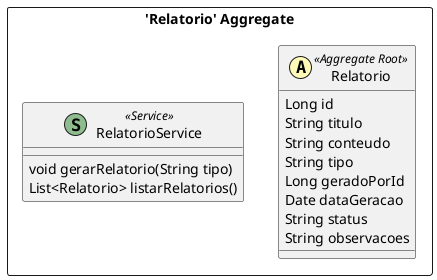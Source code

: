 @startuml

skinparam componentStyle uml2

package "'Relatorio' Aggregate" <<Rectangle>> {
	class Relatorio <<(A,#fffab8) Aggregate Root>> {
		Long id
		String titulo
		String conteudo
		String tipo
		Long geradoPorId
		Date dataGeracao
		String status
		String observacoes
	}
	class RelatorioService <<(S,DarkSeaGreen) Service>> {
		void gerarRelatorio(String tipo)
		List<Relatorio> listarRelatorios()
	}
}


@enduml

